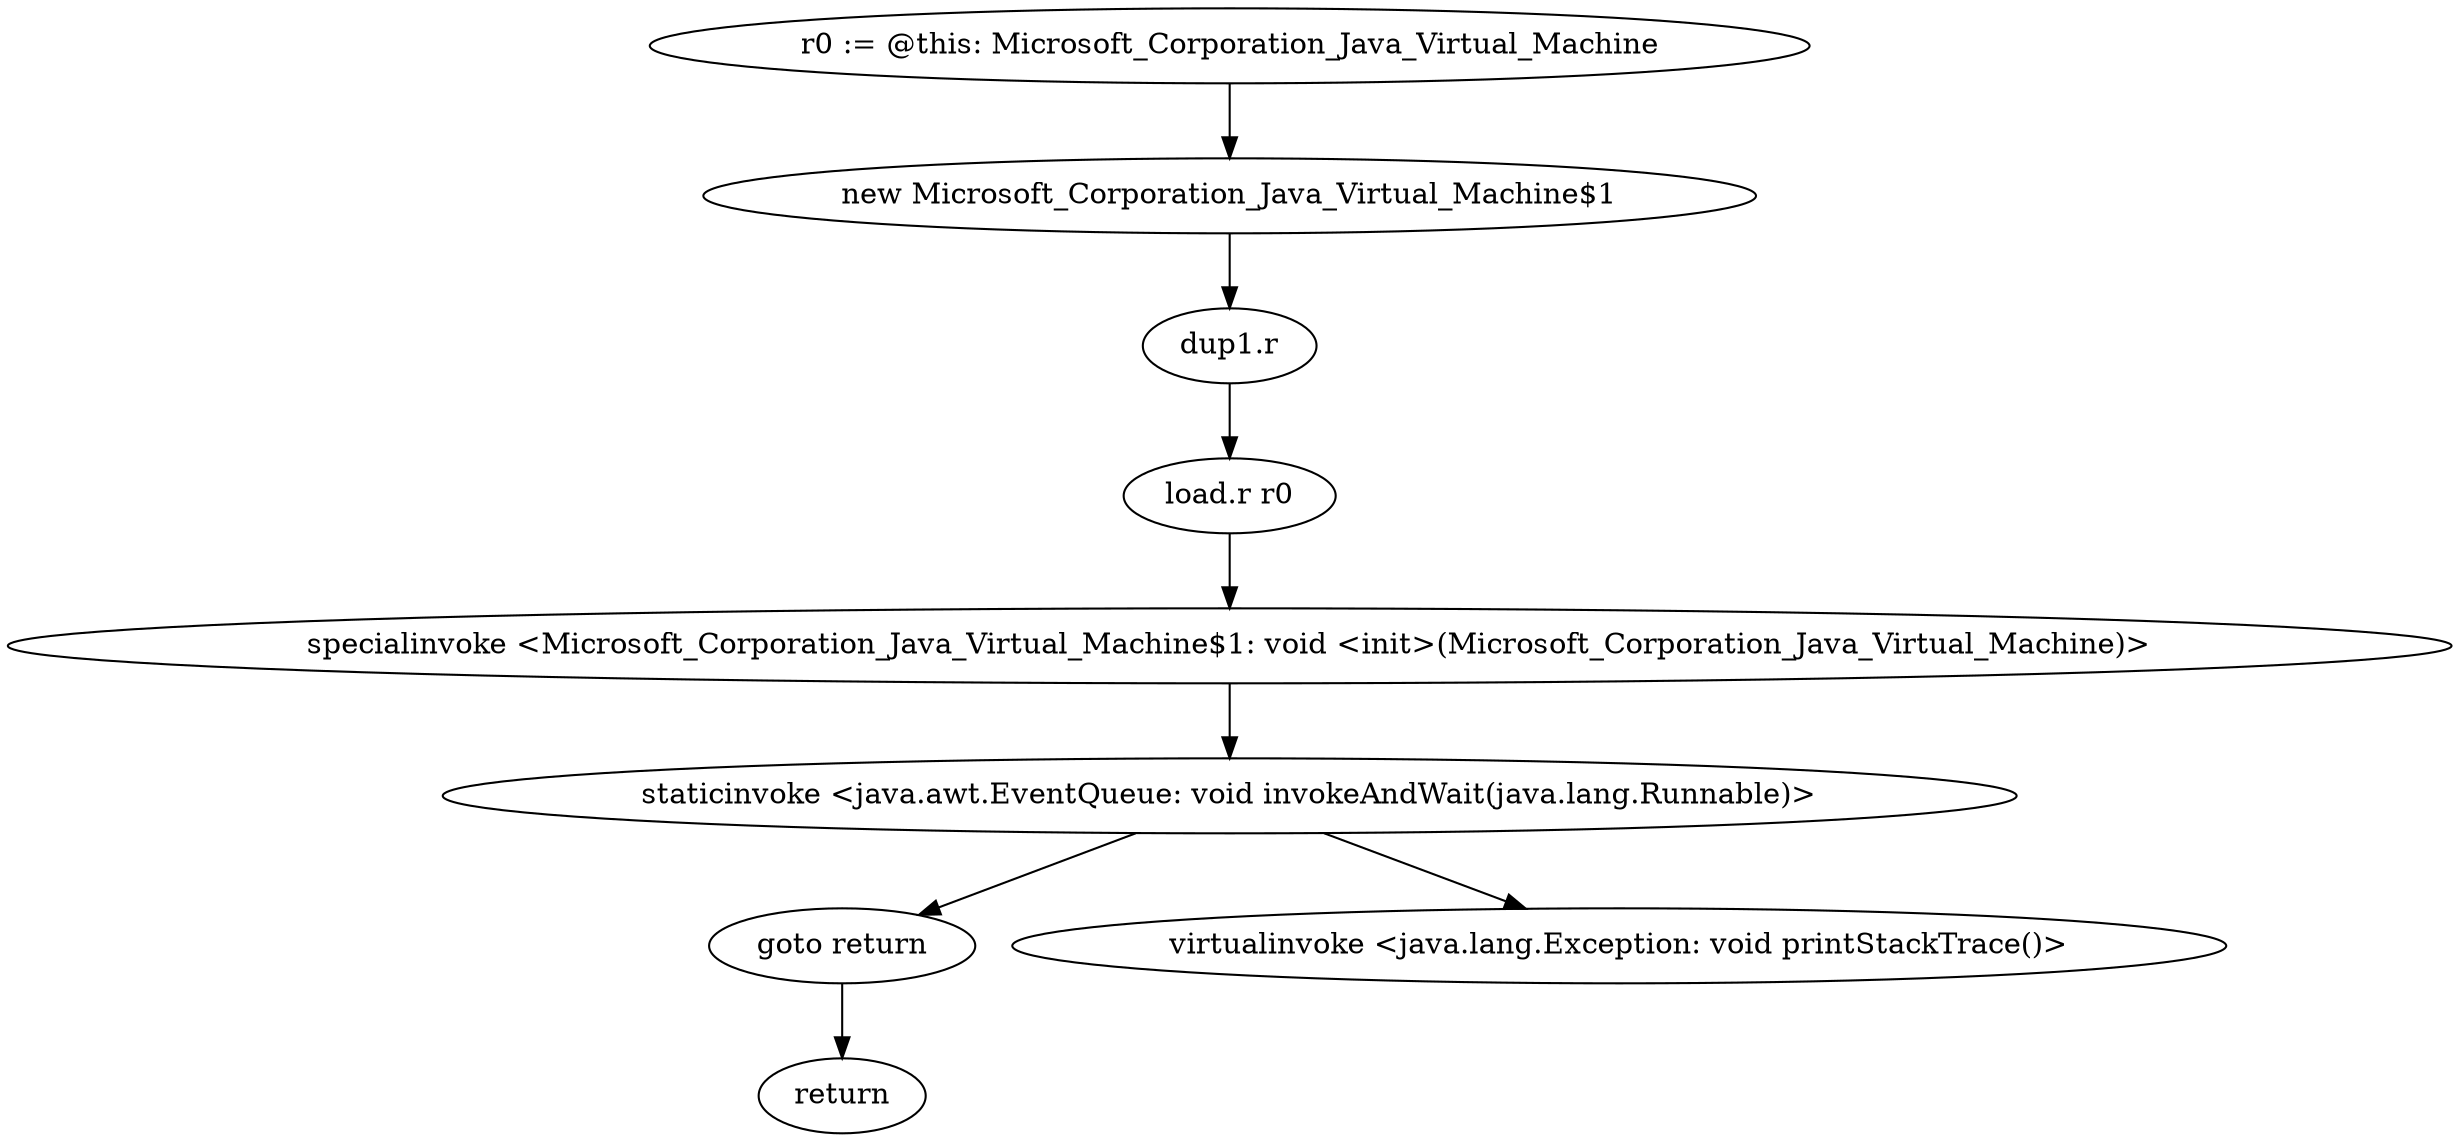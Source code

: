 digraph "" {
    "r0 := @this: Microsoft_Corporation_Java_Virtual_Machine"
    "new Microsoft_Corporation_Java_Virtual_Machine$1"
    "r0 := @this: Microsoft_Corporation_Java_Virtual_Machine"->"new Microsoft_Corporation_Java_Virtual_Machine$1";
    "dup1.r"
    "new Microsoft_Corporation_Java_Virtual_Machine$1"->"dup1.r";
    "load.r r0"
    "dup1.r"->"load.r r0";
    "specialinvoke <Microsoft_Corporation_Java_Virtual_Machine$1: void <init>(Microsoft_Corporation_Java_Virtual_Machine)>"
    "load.r r0"->"specialinvoke <Microsoft_Corporation_Java_Virtual_Machine$1: void <init>(Microsoft_Corporation_Java_Virtual_Machine)>";
    "staticinvoke <java.awt.EventQueue: void invokeAndWait(java.lang.Runnable)>"
    "specialinvoke <Microsoft_Corporation_Java_Virtual_Machine$1: void <init>(Microsoft_Corporation_Java_Virtual_Machine)>"->"staticinvoke <java.awt.EventQueue: void invokeAndWait(java.lang.Runnable)>";
    "goto return"
    "staticinvoke <java.awt.EventQueue: void invokeAndWait(java.lang.Runnable)>"->"goto return";
    "return"
    "goto return"->"return";
    "virtualinvoke <java.lang.Exception: void printStackTrace()>"
    "staticinvoke <java.awt.EventQueue: void invokeAndWait(java.lang.Runnable)>"->"virtualinvoke <java.lang.Exception: void printStackTrace()>";
}
